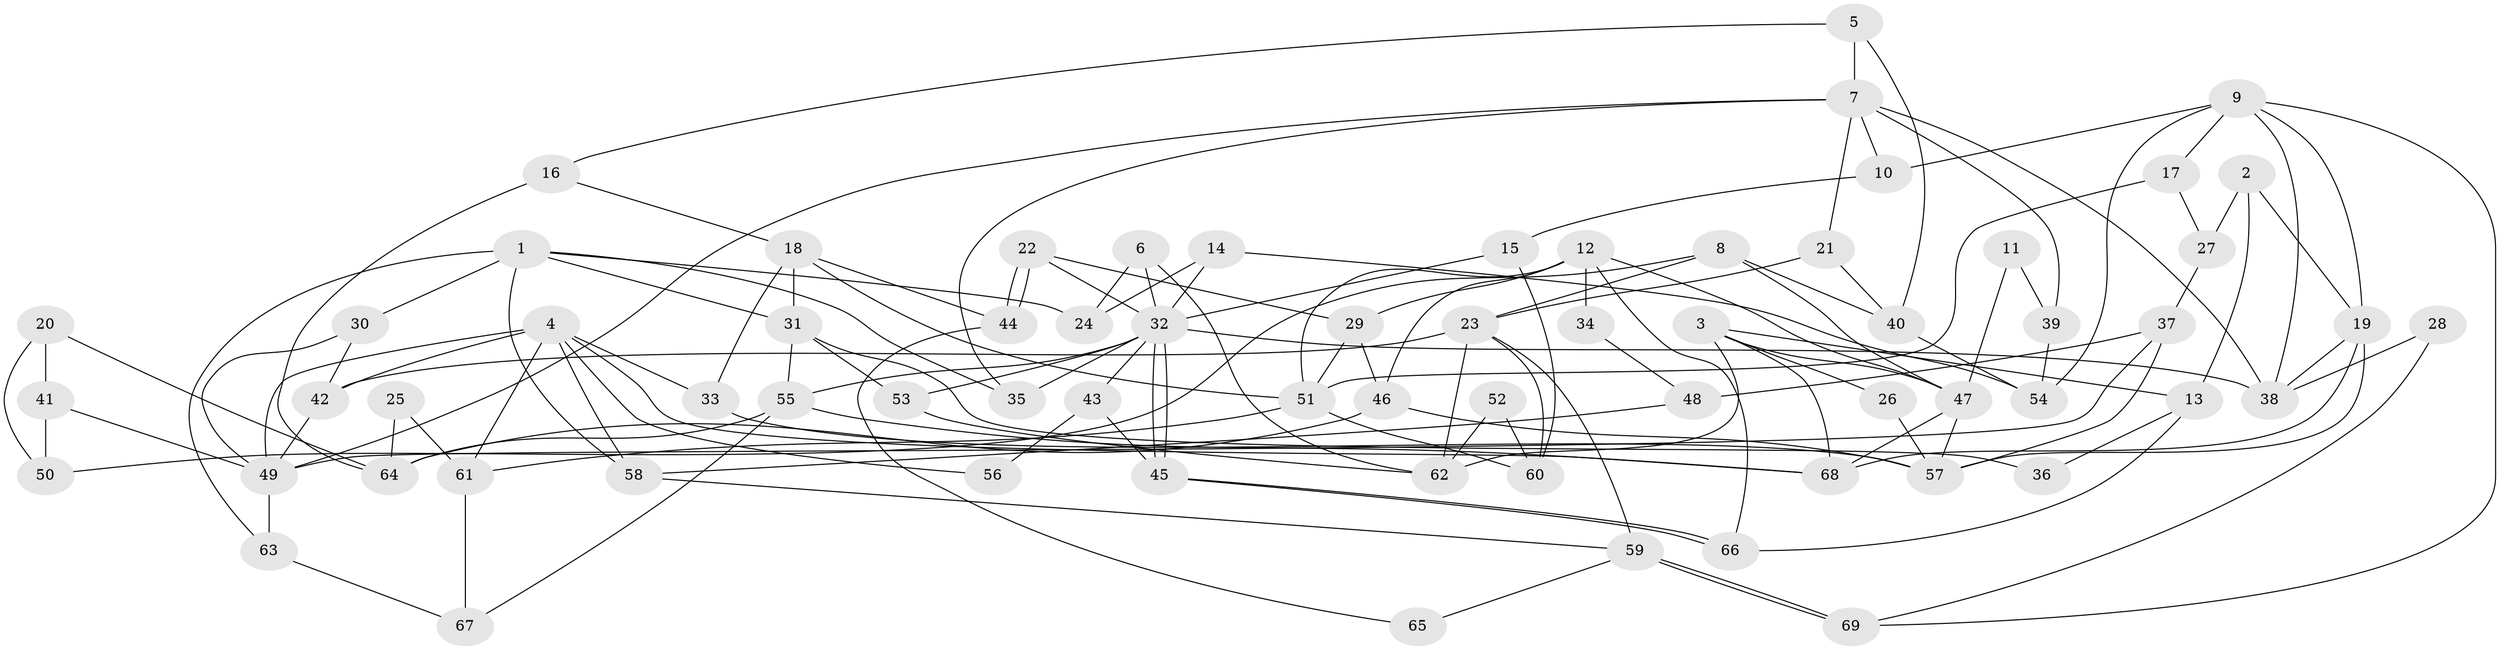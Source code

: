 // coarse degree distribution, {8: 0.15, 5: 0.125, 7: 0.1, 3: 0.225, 4: 0.175, 9: 0.025, 11: 0.025, 6: 0.05, 2: 0.125}
// Generated by graph-tools (version 1.1) at 2025/52/02/27/25 19:52:05]
// undirected, 69 vertices, 138 edges
graph export_dot {
graph [start="1"]
  node [color=gray90,style=filled];
  1;
  2;
  3;
  4;
  5;
  6;
  7;
  8;
  9;
  10;
  11;
  12;
  13;
  14;
  15;
  16;
  17;
  18;
  19;
  20;
  21;
  22;
  23;
  24;
  25;
  26;
  27;
  28;
  29;
  30;
  31;
  32;
  33;
  34;
  35;
  36;
  37;
  38;
  39;
  40;
  41;
  42;
  43;
  44;
  45;
  46;
  47;
  48;
  49;
  50;
  51;
  52;
  53;
  54;
  55;
  56;
  57;
  58;
  59;
  60;
  61;
  62;
  63;
  64;
  65;
  66;
  67;
  68;
  69;
  1 -- 58;
  1 -- 30;
  1 -- 24;
  1 -- 31;
  1 -- 35;
  1 -- 63;
  2 -- 13;
  2 -- 19;
  2 -- 27;
  3 -- 47;
  3 -- 68;
  3 -- 13;
  3 -- 26;
  3 -- 62;
  4 -- 42;
  4 -- 68;
  4 -- 33;
  4 -- 49;
  4 -- 56;
  4 -- 58;
  4 -- 61;
  5 -- 7;
  5 -- 16;
  5 -- 40;
  6 -- 62;
  6 -- 32;
  6 -- 24;
  7 -- 49;
  7 -- 35;
  7 -- 10;
  7 -- 21;
  7 -- 38;
  7 -- 39;
  8 -- 47;
  8 -- 40;
  8 -- 23;
  8 -- 50;
  9 -- 38;
  9 -- 54;
  9 -- 10;
  9 -- 17;
  9 -- 19;
  9 -- 69;
  10 -- 15;
  11 -- 47;
  11 -- 39;
  12 -- 46;
  12 -- 47;
  12 -- 29;
  12 -- 34;
  12 -- 51;
  12 -- 66;
  13 -- 66;
  13 -- 36;
  14 -- 32;
  14 -- 24;
  14 -- 54;
  15 -- 32;
  15 -- 60;
  16 -- 18;
  16 -- 64;
  17 -- 51;
  17 -- 27;
  18 -- 51;
  18 -- 31;
  18 -- 33;
  18 -- 44;
  19 -- 38;
  19 -- 57;
  19 -- 68;
  20 -- 41;
  20 -- 64;
  20 -- 50;
  21 -- 23;
  21 -- 40;
  22 -- 44;
  22 -- 44;
  22 -- 32;
  22 -- 29;
  23 -- 60;
  23 -- 42;
  23 -- 59;
  23 -- 62;
  25 -- 64;
  25 -- 61;
  26 -- 57;
  27 -- 37;
  28 -- 69;
  28 -- 38;
  29 -- 46;
  29 -- 51;
  30 -- 42;
  30 -- 49;
  31 -- 53;
  31 -- 36;
  31 -- 55;
  32 -- 45;
  32 -- 45;
  32 -- 55;
  32 -- 35;
  32 -- 38;
  32 -- 43;
  32 -- 53;
  33 -- 57;
  34 -- 48;
  37 -- 57;
  37 -- 48;
  37 -- 49;
  39 -- 54;
  40 -- 54;
  41 -- 50;
  41 -- 49;
  42 -- 49;
  43 -- 45;
  43 -- 56;
  44 -- 65;
  45 -- 66;
  45 -- 66;
  46 -- 57;
  46 -- 64;
  47 -- 57;
  47 -- 68;
  48 -- 58;
  49 -- 63;
  51 -- 60;
  51 -- 61;
  52 -- 60;
  52 -- 62;
  53 -- 62;
  55 -- 67;
  55 -- 64;
  55 -- 68;
  58 -- 59;
  59 -- 69;
  59 -- 69;
  59 -- 65;
  61 -- 67;
  63 -- 67;
}
